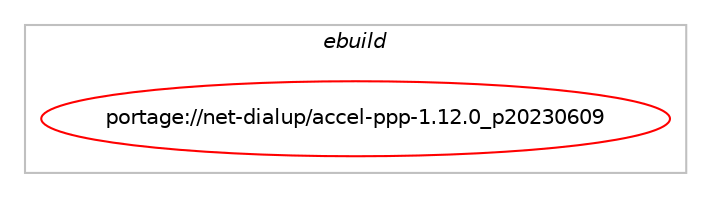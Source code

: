 digraph prolog {

# *************
# Graph options
# *************

newrank=true;
concentrate=true;
compound=true;
graph [rankdir=LR,fontname=Helvetica,fontsize=10,ranksep=1.5];#, ranksep=2.5, nodesep=0.2];
edge  [arrowhead=vee];
node  [fontname=Helvetica,fontsize=10];

# **********
# The ebuild
# **********

subgraph cluster_leftcol {
color=gray;
label=<<i>ebuild</i>>;
id [label="portage://net-dialup/accel-ppp-1.12.0_p20230609", color=red, width=4, href="../net-dialup/accel-ppp-1.12.0_p20230609.svg"];
}

# ****************
# The dependencies
# ****************

subgraph cluster_midcol {
color=gray;
label=<<i>dependencies</i>>;
subgraph cluster_compile {
fillcolor="#eeeeee";
style=filled;
label=<<i>compile</i>>;
# *** BEGIN UNKNOWN DEPENDENCY TYPE (TODO) ***
# id -> equal(use_conditional_group(negative,libtomcrypt,portage://net-dialup/accel-ppp-1.12.0_p20230609,[package_dependency(portage://net-dialup/accel-ppp-1.12.0_p20230609,install,no,dev-libs,openssl,none,[,,],[slot(0),equal],[])]))
# *** END UNKNOWN DEPENDENCY TYPE (TODO) ***

# *** BEGIN UNKNOWN DEPENDENCY TYPE (TODO) ***
# id -> equal(use_conditional_group(positive,ipoe,portage://net-dialup/accel-ppp-1.12.0_p20230609,[package_dependency(portage://net-dialup/accel-ppp-1.12.0_p20230609,install,no,virtual,linux-sources,none,[,,],[],[])]))
# *** END UNKNOWN DEPENDENCY TYPE (TODO) ***

# *** BEGIN UNKNOWN DEPENDENCY TYPE (TODO) ***
# id -> equal(use_conditional_group(positive,libtomcrypt,portage://net-dialup/accel-ppp-1.12.0_p20230609,[package_dependency(portage://net-dialup/accel-ppp-1.12.0_p20230609,install,no,dev-libs,libtomcrypt,none,[,,],[slot(0),equal],[])]))
# *** END UNKNOWN DEPENDENCY TYPE (TODO) ***

# *** BEGIN UNKNOWN DEPENDENCY TYPE (TODO) ***
# id -> equal(use_conditional_group(positive,lua,portage://net-dialup/accel-ppp-1.12.0_p20230609,[use_conditional_group(positive,lua_single_target_lua5-1,portage://net-dialup/accel-ppp-1.12.0_p20230609,[package_dependency(portage://net-dialup/accel-ppp-1.12.0_p20230609,install,no,dev-lang,lua,none,[,,],[slot(5.1)],[])])]))
# *** END UNKNOWN DEPENDENCY TYPE (TODO) ***

# *** BEGIN UNKNOWN DEPENDENCY TYPE (TODO) ***
# id -> equal(use_conditional_group(positive,postgres,portage://net-dialup/accel-ppp-1.12.0_p20230609,[package_dependency(portage://net-dialup/accel-ppp-1.12.0_p20230609,install,no,dev-db,postgresql,none,[,,],any_different_slot,[])]))
# *** END UNKNOWN DEPENDENCY TYPE (TODO) ***

# *** BEGIN UNKNOWN DEPENDENCY TYPE (TODO) ***
# id -> equal(use_conditional_group(positive,snmp,portage://net-dialup/accel-ppp-1.12.0_p20230609,[package_dependency(portage://net-dialup/accel-ppp-1.12.0_p20230609,install,no,net-analyzer,net-snmp,none,[,,],[],[])]))
# *** END UNKNOWN DEPENDENCY TYPE (TODO) ***

# *** BEGIN UNKNOWN DEPENDENCY TYPE (TODO) ***
# id -> equal(use_conditional_group(positive,valgrind,portage://net-dialup/accel-ppp-1.12.0_p20230609,[package_dependency(portage://net-dialup/accel-ppp-1.12.0_p20230609,install,no,dev-debug,valgrind,none,[,,],[],[])]))
# *** END UNKNOWN DEPENDENCY TYPE (TODO) ***

# *** BEGIN UNKNOWN DEPENDENCY TYPE (TODO) ***
# id -> equal(package_dependency(portage://net-dialup/accel-ppp-1.12.0_p20230609,install,no,dev-libs,libpcre,none,[,,],[],[]))
# *** END UNKNOWN DEPENDENCY TYPE (TODO) ***

}
subgraph cluster_compileandrun {
fillcolor="#eeeeee";
style=filled;
label=<<i>compile and run</i>>;
}
subgraph cluster_run {
fillcolor="#eeeeee";
style=filled;
label=<<i>run</i>>;
# *** BEGIN UNKNOWN DEPENDENCY TYPE (TODO) ***
# id -> equal(use_conditional_group(negative,libtomcrypt,portage://net-dialup/accel-ppp-1.12.0_p20230609,[package_dependency(portage://net-dialup/accel-ppp-1.12.0_p20230609,run,no,dev-libs,openssl,none,[,,],[slot(0),equal],[])]))
# *** END UNKNOWN DEPENDENCY TYPE (TODO) ***

# *** BEGIN UNKNOWN DEPENDENCY TYPE (TODO) ***
# id -> equal(use_conditional_group(positive,ipoe,portage://net-dialup/accel-ppp-1.12.0_p20230609,[package_dependency(portage://net-dialup/accel-ppp-1.12.0_p20230609,run,no,sys-apps,kmod,none,[,,],[],[use(enable(tools),none)]),use_conditional_group(positive,dist-kernel,portage://net-dialup/accel-ppp-1.12.0_p20230609,[package_dependency(portage://net-dialup/accel-ppp-1.12.0_p20230609,run,no,virtual,dist-kernel,none,[,,],any_same_slot,[])])]))
# *** END UNKNOWN DEPENDENCY TYPE (TODO) ***

# *** BEGIN UNKNOWN DEPENDENCY TYPE (TODO) ***
# id -> equal(use_conditional_group(positive,libtomcrypt,portage://net-dialup/accel-ppp-1.12.0_p20230609,[package_dependency(portage://net-dialup/accel-ppp-1.12.0_p20230609,run,no,dev-libs,libtomcrypt,none,[,,],[slot(0),equal],[])]))
# *** END UNKNOWN DEPENDENCY TYPE (TODO) ***

# *** BEGIN UNKNOWN DEPENDENCY TYPE (TODO) ***
# id -> equal(use_conditional_group(positive,lua,portage://net-dialup/accel-ppp-1.12.0_p20230609,[use_conditional_group(positive,lua_single_target_lua5-1,portage://net-dialup/accel-ppp-1.12.0_p20230609,[package_dependency(portage://net-dialup/accel-ppp-1.12.0_p20230609,run,no,dev-lang,lua,none,[,,],[slot(5.1)],[])])]))
# *** END UNKNOWN DEPENDENCY TYPE (TODO) ***

# *** BEGIN UNKNOWN DEPENDENCY TYPE (TODO) ***
# id -> equal(use_conditional_group(positive,postgres,portage://net-dialup/accel-ppp-1.12.0_p20230609,[package_dependency(portage://net-dialup/accel-ppp-1.12.0_p20230609,run,no,dev-db,postgresql,none,[,,],any_different_slot,[])]))
# *** END UNKNOWN DEPENDENCY TYPE (TODO) ***

# *** BEGIN UNKNOWN DEPENDENCY TYPE (TODO) ***
# id -> equal(use_conditional_group(positive,snmp,portage://net-dialup/accel-ppp-1.12.0_p20230609,[package_dependency(portage://net-dialup/accel-ppp-1.12.0_p20230609,run,no,net-analyzer,net-snmp,none,[,,],[],[])]))
# *** END UNKNOWN DEPENDENCY TYPE (TODO) ***

# *** BEGIN UNKNOWN DEPENDENCY TYPE (TODO) ***
# id -> equal(package_dependency(portage://net-dialup/accel-ppp-1.12.0_p20230609,run,no,dev-libs,libpcre,none,[,,],[],[]))
# *** END UNKNOWN DEPENDENCY TYPE (TODO) ***

}
}

# **************
# The candidates
# **************

subgraph cluster_choices {
rank=same;
color=gray;
label=<<i>candidates</i>>;

}

}
